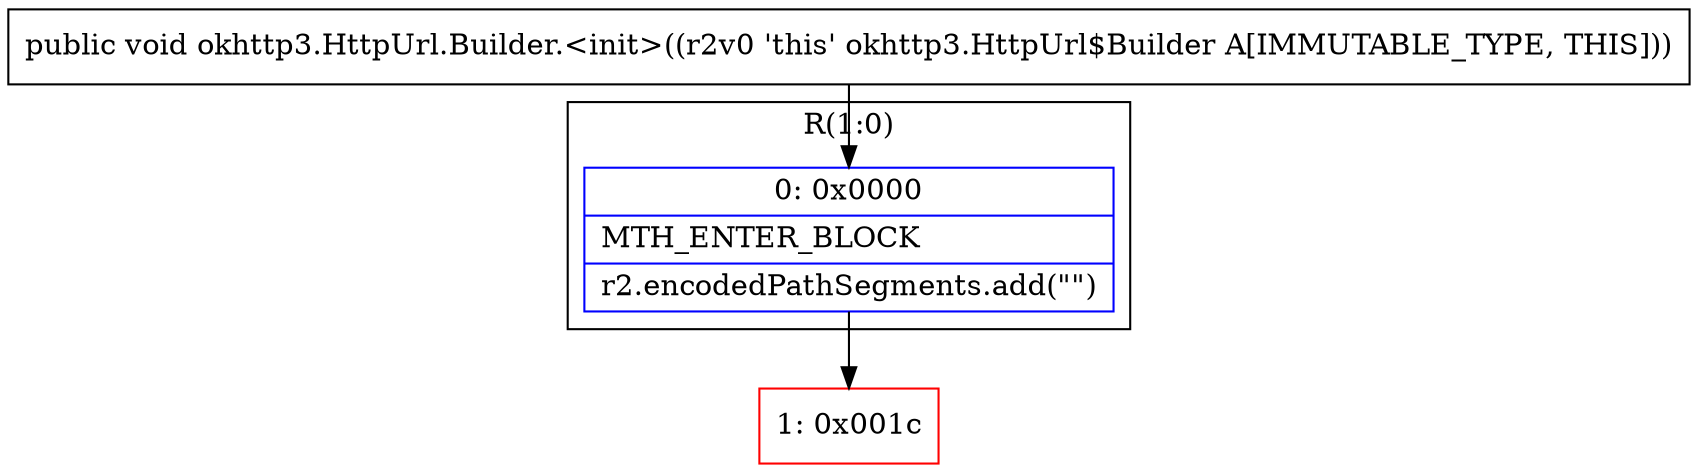 digraph "CFG forokhttp3.HttpUrl.Builder.\<init\>()V" {
subgraph cluster_Region_1783104545 {
label = "R(1:0)";
node [shape=record,color=blue];
Node_0 [shape=record,label="{0\:\ 0x0000|MTH_ENTER_BLOCK\l|r2.encodedPathSegments.add(\"\")\l}"];
}
Node_1 [shape=record,color=red,label="{1\:\ 0x001c}"];
MethodNode[shape=record,label="{public void okhttp3.HttpUrl.Builder.\<init\>((r2v0 'this' okhttp3.HttpUrl$Builder A[IMMUTABLE_TYPE, THIS])) }"];
MethodNode -> Node_0;
Node_0 -> Node_1;
}

